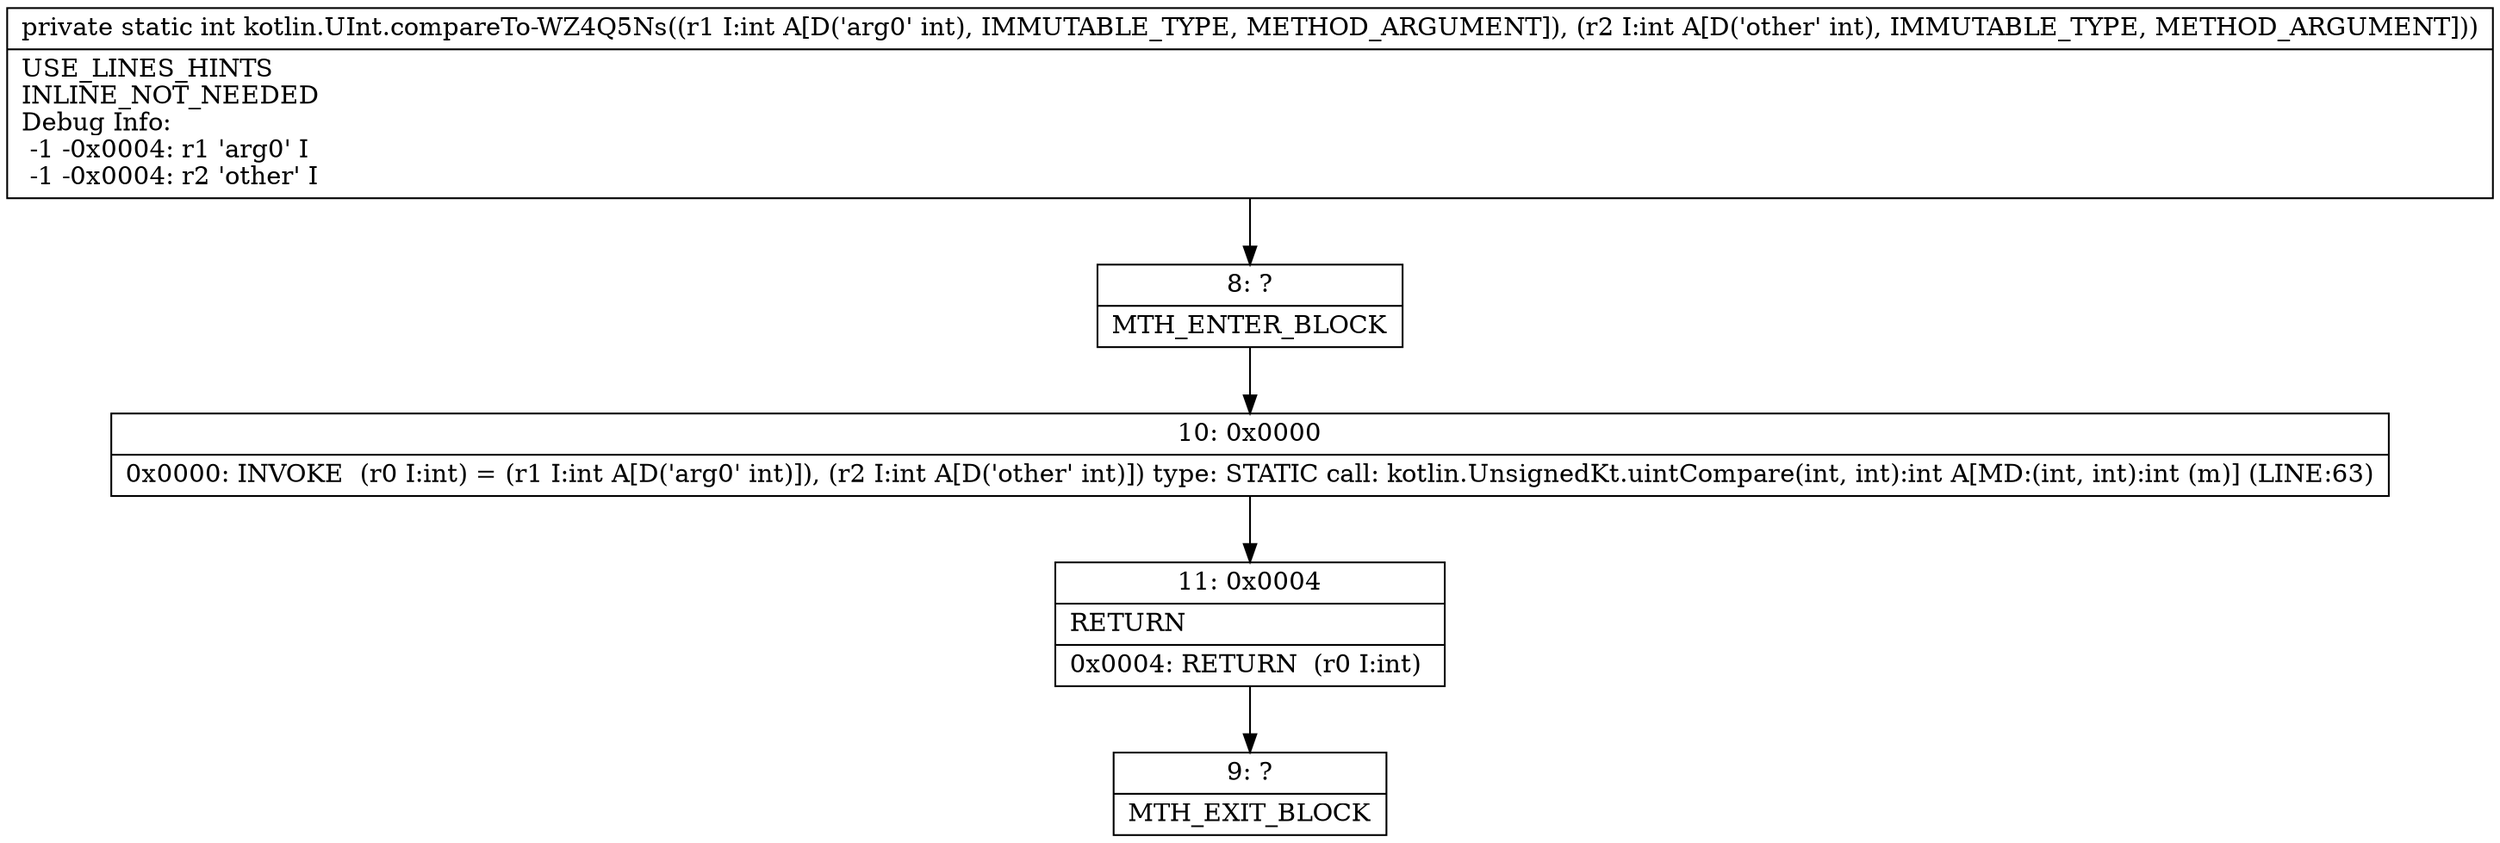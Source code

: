 digraph "CFG forkotlin.UInt.compareTo\-WZ4Q5Ns(II)I" {
Node_8 [shape=record,label="{8\:\ ?|MTH_ENTER_BLOCK\l}"];
Node_10 [shape=record,label="{10\:\ 0x0000|0x0000: INVOKE  (r0 I:int) = (r1 I:int A[D('arg0' int)]), (r2 I:int A[D('other' int)]) type: STATIC call: kotlin.UnsignedKt.uintCompare(int, int):int A[MD:(int, int):int (m)] (LINE:63)\l}"];
Node_11 [shape=record,label="{11\:\ 0x0004|RETURN\l|0x0004: RETURN  (r0 I:int) \l}"];
Node_9 [shape=record,label="{9\:\ ?|MTH_EXIT_BLOCK\l}"];
MethodNode[shape=record,label="{private static int kotlin.UInt.compareTo\-WZ4Q5Ns((r1 I:int A[D('arg0' int), IMMUTABLE_TYPE, METHOD_ARGUMENT]), (r2 I:int A[D('other' int), IMMUTABLE_TYPE, METHOD_ARGUMENT]))  | USE_LINES_HINTS\lINLINE_NOT_NEEDED\lDebug Info:\l  \-1 \-0x0004: r1 'arg0' I\l  \-1 \-0x0004: r2 'other' I\l}"];
MethodNode -> Node_8;Node_8 -> Node_10;
Node_10 -> Node_11;
Node_11 -> Node_9;
}

